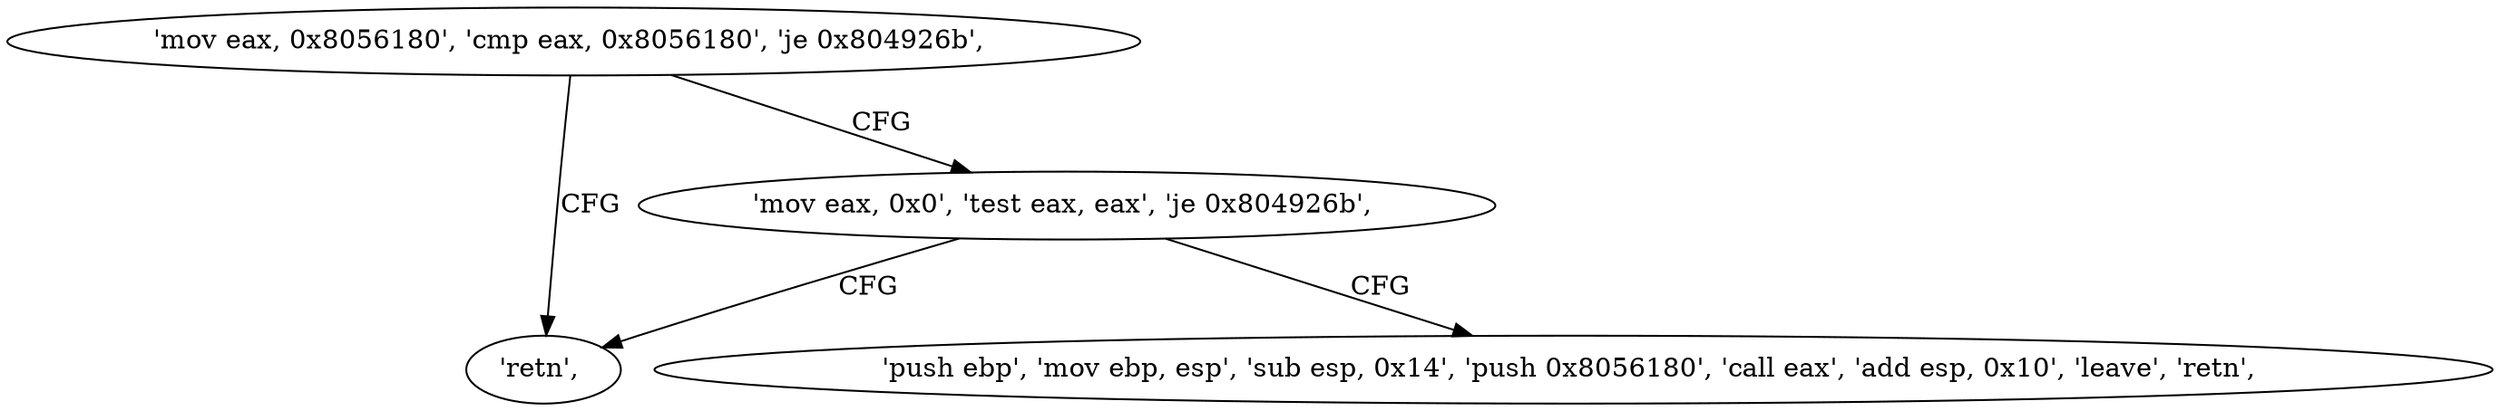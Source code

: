 digraph "func" {
"134517316" [label = "'mov eax, 0x8056180', 'cmp eax, 0x8056180', 'je 0x804926b', " ]
"134517355" [label = "'retn', " ]
"134517328" [label = "'mov eax, 0x0', 'test eax, eax', 'je 0x804926b', " ]
"134517337" [label = "'push ebp', 'mov ebp, esp', 'sub esp, 0x14', 'push 0x8056180', 'call eax', 'add esp, 0x10', 'leave', 'retn', " ]
"134517316" -> "134517355" [ label = "CFG" ]
"134517316" -> "134517328" [ label = "CFG" ]
"134517328" -> "134517355" [ label = "CFG" ]
"134517328" -> "134517337" [ label = "CFG" ]
}
